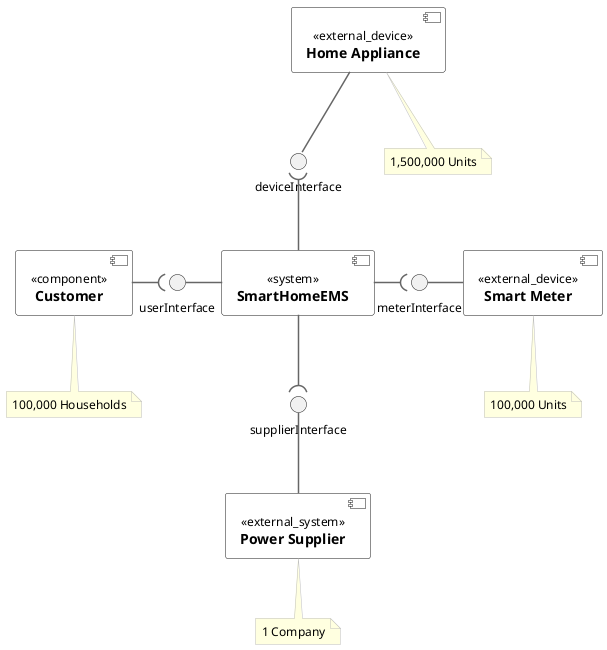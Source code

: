@startuml common.puml
'================================================================
' Filename: common.puml
' Project: 스마트홈 전기관리 시스템 (Smart Home Power Management System)
' Author: Software Architect (AA 인증과제)
' Description:
'   [v4.0] 사용자의 요청에 따라 재정의된 공통 puml 파일입니다.
'   1. 색상: 기본값 (흑백) / component 배경색 흰색 명시
'   2. 정렬: 가운데 정렬
'   3. 스테레오타입: 요소의 이름 상단에 위치
'   4. Title, Footer 제거
'================================================================

'----------------------------------------------------------------
' 1. Global Styling (전역 스타일 정의)
'----------------------------------------------------------------
skinparam defaultFontName "맑은 고딕"
skinparam defaultFontSize 12
skinparam defaultTextAlignment center
skinparam shadowing false
skinparam ArrowColor #666666
skinparam ArrowThickness 1.5
skinparam NoteBackgroundColor #FFFFE0
skinparam NoteBorderColor #BDBDBD

' 컴포넌트 배경색을 명시적으로 흰색으로 설정합니다.
skinparam component {
    BackgroundColor #FFFFFF
    style uml2
}

'----------------------------------------------------------------
' 2. Reusable Macros (재사용 매크로 정의)
'----------------------------------------------------------------
' <<user>> 스테레오타입을 가진 액터 정의
!define User(alias, name) actor "<<user>>\n==name" as alias

' <<system>> 스테레오타입을 가진 시스템 컴포넌트 정의
!define System(alias, name) component "<<system>>\n==name" as alias

' <<external_system>> 스테레오타입을 가진 외부 시스템 컴포넌트 정의
!define ExtSystem(alias, name) component "<<external_system>>\n==name" as alias

' <<device>> 스테레오타입을 가진 외부 장치 컴포넌트 정의
!define ExtDevice(alias, name) component "<<external_device>>\n==name" as alias

' <<database>> 스테레오타입을 가진 데이터베이스 정의
!define Db(alias, name) database "<<database>>\n==name" as alias

' <<component>> 스테레오타입을 가진 일반 컴포넌트 정의
!define Comp(alias, name) component "<<component>>\n==name" as alias


!define Intf(alias, name) interface "name" as alias

' --- 외부 개체 및 시스템 정의 (영문) ---
Comp(customer, "Customer")
System(smarthome, "SmartHomeEMS")
ExtSystem(supplier, "Power Supplier")
ExtDevice(meter, "Smart Meter")
ExtDevice(appliance, "Home Appliance")
Intf(userI,"userInterface")
Intf(supplierI,"supplierInterface")
Intf(meterI,"meterInterface")
Intf(deviceI,"deviceInterface")

' --- 관계 및 인터페이스 정의 (롤리팝 표기법) ---
customer -( userI
userI -right- smarthome

smarthome -down-( supplierI
supplierI -down- supplier

smarthome -right-( meterI
meterI - meter

smarthome -up-( deviceI
deviceI -up- appliance

' --- 다중성(Multiplicity) 노트 ---
note "100,000 Households" as N1
customer .. N1

note "100,000 Units" as N2
meter .. N2

note "1,500,000 Units" as N3
appliance .. N3

note "1 Company" as N4
supplier .. N4

@enduml
